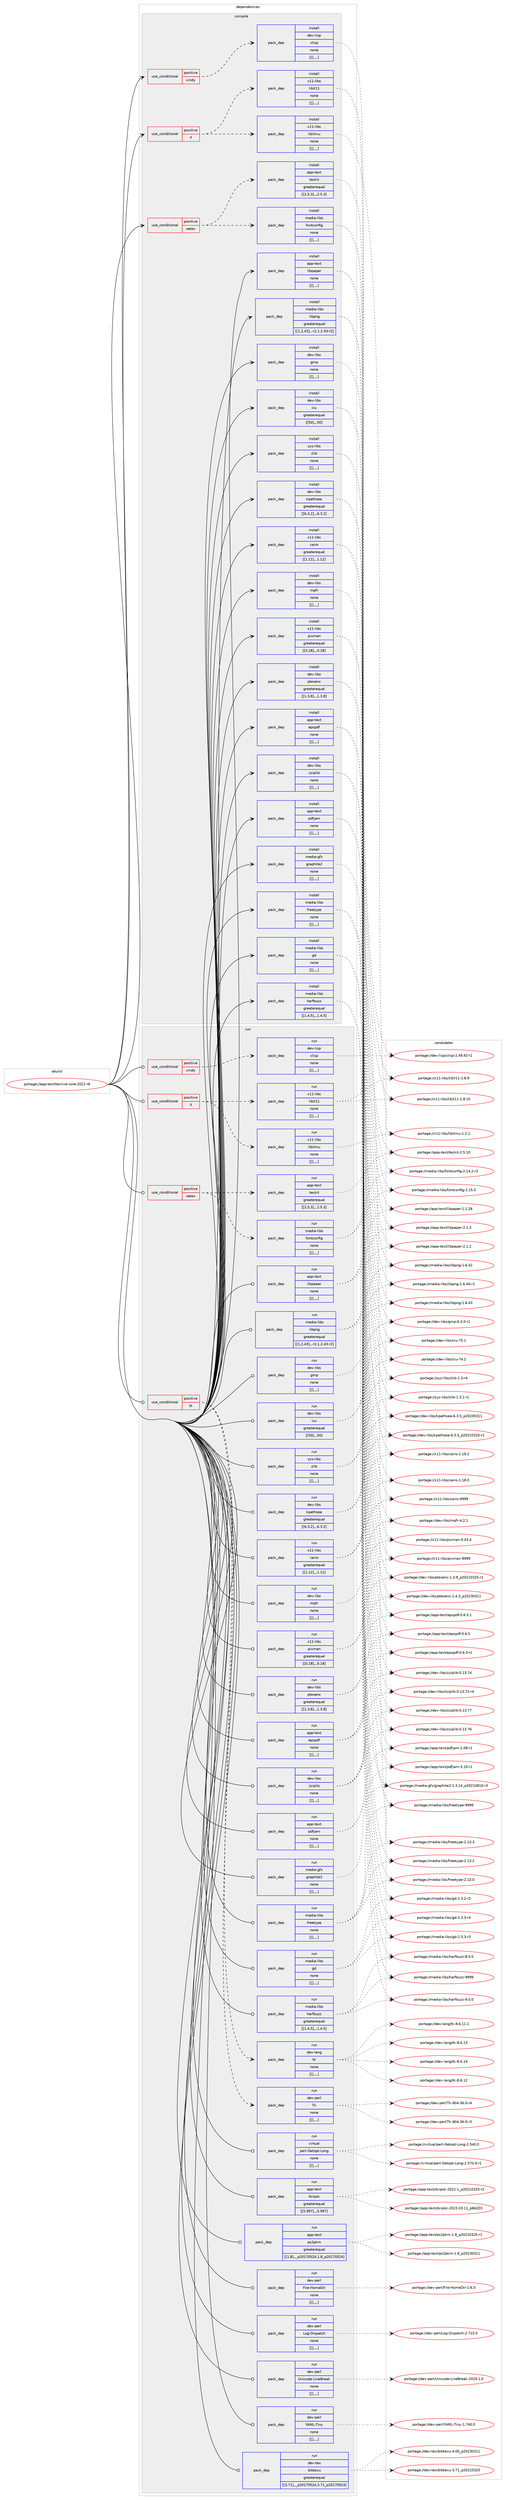 digraph prolog {

# *************
# Graph options
# *************

newrank=true;
concentrate=true;
compound=true;
graph [rankdir=LR,fontname=Helvetica,fontsize=10,ranksep=1.5];#, ranksep=2.5, nodesep=0.2];
edge  [arrowhead=vee];
node  [fontname=Helvetica,fontsize=10];

# **********
# The ebuild
# **********

subgraph cluster_leftcol {
color=gray;
label=<<i>ebuild</i>>;
id [label="portage://app-text/texlive-core-2021-r6", color=red, width=4, href="../app-text/texlive-core-2021-r6.svg"];
}

# ****************
# The dependencies
# ****************

subgraph cluster_midcol {
color=gray;
label=<<i>dependencies</i>>;
subgraph cluster_compile {
fillcolor="#eeeeee";
style=filled;
label=<<i>compile</i>>;
subgraph cond16239 {
dependency59852 [label=<<TABLE BORDER="0" CELLBORDER="1" CELLSPACING="0" CELLPADDING="4"><TR><TD ROWSPAN="3" CELLPADDING="10">use_conditional</TD></TR><TR><TD>positive</TD></TR><TR><TD>X</TD></TR></TABLE>>, shape=none, color=red];
subgraph pack43104 {
dependency59853 [label=<<TABLE BORDER="0" CELLBORDER="1" CELLSPACING="0" CELLPADDING="4" WIDTH="220"><TR><TD ROWSPAN="6" CELLPADDING="30">pack_dep</TD></TR><TR><TD WIDTH="110">install</TD></TR><TR><TD>x11-libs</TD></TR><TR><TD>libX11</TD></TR><TR><TD>none</TD></TR><TR><TD>[[],,,,]</TD></TR></TABLE>>, shape=none, color=blue];
}
dependency59852:e -> dependency59853:w [weight=20,style="dashed",arrowhead="vee"];
subgraph pack43105 {
dependency59854 [label=<<TABLE BORDER="0" CELLBORDER="1" CELLSPACING="0" CELLPADDING="4" WIDTH="220"><TR><TD ROWSPAN="6" CELLPADDING="30">pack_dep</TD></TR><TR><TD WIDTH="110">install</TD></TR><TR><TD>x11-libs</TD></TR><TR><TD>libXmu</TD></TR><TR><TD>none</TD></TR><TR><TD>[[],,,,]</TD></TR></TABLE>>, shape=none, color=blue];
}
dependency59852:e -> dependency59854:w [weight=20,style="dashed",arrowhead="vee"];
}
id:e -> dependency59852:w [weight=20,style="solid",arrowhead="vee"];
subgraph cond16240 {
dependency59855 [label=<<TABLE BORDER="0" CELLBORDER="1" CELLSPACING="0" CELLPADDING="4"><TR><TD ROWSPAN="3" CELLPADDING="10">use_conditional</TD></TR><TR><TD>positive</TD></TR><TR><TD>xetex</TD></TR></TABLE>>, shape=none, color=red];
subgraph pack43106 {
dependency59856 [label=<<TABLE BORDER="0" CELLBORDER="1" CELLSPACING="0" CELLPADDING="4" WIDTH="220"><TR><TD ROWSPAN="6" CELLPADDING="30">pack_dep</TD></TR><TR><TD WIDTH="110">install</TD></TR><TR><TD>app-text</TD></TR><TR><TD>teckit</TD></TR><TR><TD>greaterequal</TD></TR><TR><TD>[[2,5,3],,,2.5.3]</TD></TR></TABLE>>, shape=none, color=blue];
}
dependency59855:e -> dependency59856:w [weight=20,style="dashed",arrowhead="vee"];
subgraph pack43107 {
dependency59857 [label=<<TABLE BORDER="0" CELLBORDER="1" CELLSPACING="0" CELLPADDING="4" WIDTH="220"><TR><TD ROWSPAN="6" CELLPADDING="30">pack_dep</TD></TR><TR><TD WIDTH="110">install</TD></TR><TR><TD>media-libs</TD></TR><TR><TD>fontconfig</TD></TR><TR><TD>none</TD></TR><TR><TD>[[],,,,]</TD></TR></TABLE>>, shape=none, color=blue];
}
dependency59855:e -> dependency59857:w [weight=20,style="dashed",arrowhead="vee"];
}
id:e -> dependency59855:w [weight=20,style="solid",arrowhead="vee"];
subgraph cond16241 {
dependency59858 [label=<<TABLE BORDER="0" CELLBORDER="1" CELLSPACING="0" CELLPADDING="4"><TR><TD ROWSPAN="3" CELLPADDING="10">use_conditional</TD></TR><TR><TD>positive</TD></TR><TR><TD>xindy</TD></TR></TABLE>>, shape=none, color=red];
subgraph pack43108 {
dependency59859 [label=<<TABLE BORDER="0" CELLBORDER="1" CELLSPACING="0" CELLPADDING="4" WIDTH="220"><TR><TD ROWSPAN="6" CELLPADDING="30">pack_dep</TD></TR><TR><TD WIDTH="110">install</TD></TR><TR><TD>dev-lisp</TD></TR><TR><TD>clisp</TD></TR><TR><TD>none</TD></TR><TR><TD>[[],,,,]</TD></TR></TABLE>>, shape=none, color=blue];
}
dependency59858:e -> dependency59859:w [weight=20,style="dashed",arrowhead="vee"];
}
id:e -> dependency59858:w [weight=20,style="solid",arrowhead="vee"];
subgraph pack43109 {
dependency59860 [label=<<TABLE BORDER="0" CELLBORDER="1" CELLSPACING="0" CELLPADDING="4" WIDTH="220"><TR><TD ROWSPAN="6" CELLPADDING="30">pack_dep</TD></TR><TR><TD WIDTH="110">install</TD></TR><TR><TD>app-text</TD></TR><TR><TD>libpaper</TD></TR><TR><TD>none</TD></TR><TR><TD>[[],,,,]</TD></TR></TABLE>>, shape=none, color=blue];
}
id:e -> dependency59860:w [weight=20,style="solid",arrowhead="vee"];
subgraph pack43110 {
dependency59861 [label=<<TABLE BORDER="0" CELLBORDER="1" CELLSPACING="0" CELLPADDING="4" WIDTH="220"><TR><TD ROWSPAN="6" CELLPADDING="30">pack_dep</TD></TR><TR><TD WIDTH="110">install</TD></TR><TR><TD>dev-libs</TD></TR><TR><TD>gmp</TD></TR><TR><TD>none</TD></TR><TR><TD>[[],,,,]</TD></TR></TABLE>>, shape=none, color=blue];
}
id:e -> dependency59861:w [weight=20,style="solid",arrowhead="vee"];
subgraph pack43111 {
dependency59862 [label=<<TABLE BORDER="0" CELLBORDER="1" CELLSPACING="0" CELLPADDING="4" WIDTH="220"><TR><TD ROWSPAN="6" CELLPADDING="30">pack_dep</TD></TR><TR><TD WIDTH="110">install</TD></TR><TR><TD>dev-libs</TD></TR><TR><TD>icu</TD></TR><TR><TD>greaterequal</TD></TR><TR><TD>[[50],,,50]</TD></TR></TABLE>>, shape=none, color=blue];
}
id:e -> dependency59862:w [weight=20,style="solid",arrowhead="vee"];
subgraph pack43112 {
dependency59863 [label=<<TABLE BORDER="0" CELLBORDER="1" CELLSPACING="0" CELLPADDING="4" WIDTH="220"><TR><TD ROWSPAN="6" CELLPADDING="30">pack_dep</TD></TR><TR><TD WIDTH="110">install</TD></TR><TR><TD>dev-libs</TD></TR><TR><TD>kpathsea</TD></TR><TR><TD>greaterequal</TD></TR><TR><TD>[[6,3,2],,,6.3.2]</TD></TR></TABLE>>, shape=none, color=blue];
}
id:e -> dependency59863:w [weight=20,style="solid",arrowhead="vee"];
subgraph pack43113 {
dependency59864 [label=<<TABLE BORDER="0" CELLBORDER="1" CELLSPACING="0" CELLPADDING="4" WIDTH="220"><TR><TD ROWSPAN="6" CELLPADDING="30">pack_dep</TD></TR><TR><TD WIDTH="110">install</TD></TR><TR><TD>dev-libs</TD></TR><TR><TD>mpfr</TD></TR><TR><TD>none</TD></TR><TR><TD>[[],,,,]</TD></TR></TABLE>>, shape=none, color=blue];
}
id:e -> dependency59864:w [weight=20,style="solid",arrowhead="vee"];
subgraph pack43114 {
dependency59865 [label=<<TABLE BORDER="0" CELLBORDER="1" CELLSPACING="0" CELLPADDING="4" WIDTH="220"><TR><TD ROWSPAN="6" CELLPADDING="30">pack_dep</TD></TR><TR><TD WIDTH="110">install</TD></TR><TR><TD>dev-libs</TD></TR><TR><TD>ptexenc</TD></TR><TR><TD>greaterequal</TD></TR><TR><TD>[[1,3,8],,,1.3.8]</TD></TR></TABLE>>, shape=none, color=blue];
}
id:e -> dependency59865:w [weight=20,style="solid",arrowhead="vee"];
subgraph pack43115 {
dependency59866 [label=<<TABLE BORDER="0" CELLBORDER="1" CELLSPACING="0" CELLPADDING="4" WIDTH="220"><TR><TD ROWSPAN="6" CELLPADDING="30">pack_dep</TD></TR><TR><TD WIDTH="110">install</TD></TR><TR><TD>dev-libs</TD></TR><TR><TD>zziplib</TD></TR><TR><TD>none</TD></TR><TR><TD>[[],,,,]</TD></TR></TABLE>>, shape=none, color=blue];
}
id:e -> dependency59866:w [weight=20,style="solid",arrowhead="vee"];
subgraph pack43116 {
dependency59867 [label=<<TABLE BORDER="0" CELLBORDER="1" CELLSPACING="0" CELLPADDING="4" WIDTH="220"><TR><TD ROWSPAN="6" CELLPADDING="30">pack_dep</TD></TR><TR><TD WIDTH="110">install</TD></TR><TR><TD>media-gfx</TD></TR><TR><TD>graphite2</TD></TR><TR><TD>none</TD></TR><TR><TD>[[],,,,]</TD></TR></TABLE>>, shape=none, color=blue];
}
id:e -> dependency59867:w [weight=20,style="solid",arrowhead="vee"];
subgraph pack43117 {
dependency59868 [label=<<TABLE BORDER="0" CELLBORDER="1" CELLSPACING="0" CELLPADDING="4" WIDTH="220"><TR><TD ROWSPAN="6" CELLPADDING="30">pack_dep</TD></TR><TR><TD WIDTH="110">install</TD></TR><TR><TD>media-libs</TD></TR><TR><TD>freetype</TD></TR><TR><TD>none</TD></TR><TR><TD>[[],,,,]</TD></TR></TABLE>>, shape=none, color=blue];
}
id:e -> dependency59868:w [weight=20,style="solid",arrowhead="vee"];
subgraph pack43118 {
dependency59869 [label=<<TABLE BORDER="0" CELLBORDER="1" CELLSPACING="0" CELLPADDING="4" WIDTH="220"><TR><TD ROWSPAN="6" CELLPADDING="30">pack_dep</TD></TR><TR><TD WIDTH="110">install</TD></TR><TR><TD>media-libs</TD></TR><TR><TD>gd</TD></TR><TR><TD>none</TD></TR><TR><TD>[[],,,,]</TD></TR></TABLE>>, shape=none, color=blue];
}
id:e -> dependency59869:w [weight=20,style="solid",arrowhead="vee"];
subgraph pack43119 {
dependency59870 [label=<<TABLE BORDER="0" CELLBORDER="1" CELLSPACING="0" CELLPADDING="4" WIDTH="220"><TR><TD ROWSPAN="6" CELLPADDING="30">pack_dep</TD></TR><TR><TD WIDTH="110">install</TD></TR><TR><TD>media-libs</TD></TR><TR><TD>harfbuzz</TD></TR><TR><TD>greaterequal</TD></TR><TR><TD>[[1,4,5],,,1.4.5]</TD></TR></TABLE>>, shape=none, color=blue];
}
id:e -> dependency59870:w [weight=20,style="solid",arrowhead="vee"];
subgraph pack43120 {
dependency59871 [label=<<TABLE BORDER="0" CELLBORDER="1" CELLSPACING="0" CELLPADDING="4" WIDTH="220"><TR><TD ROWSPAN="6" CELLPADDING="30">pack_dep</TD></TR><TR><TD WIDTH="110">install</TD></TR><TR><TD>media-libs</TD></TR><TR><TD>libpng</TD></TR><TR><TD>greaterequal</TD></TR><TR><TD>[[1,2,43],,-r2,1.2.43-r2]</TD></TR></TABLE>>, shape=none, color=blue];
}
id:e -> dependency59871:w [weight=20,style="solid",arrowhead="vee"];
subgraph pack43121 {
dependency59872 [label=<<TABLE BORDER="0" CELLBORDER="1" CELLSPACING="0" CELLPADDING="4" WIDTH="220"><TR><TD ROWSPAN="6" CELLPADDING="30">pack_dep</TD></TR><TR><TD WIDTH="110">install</TD></TR><TR><TD>sys-libs</TD></TR><TR><TD>zlib</TD></TR><TR><TD>none</TD></TR><TR><TD>[[],,,,]</TD></TR></TABLE>>, shape=none, color=blue];
}
id:e -> dependency59872:w [weight=20,style="solid",arrowhead="vee"];
subgraph pack43122 {
dependency59873 [label=<<TABLE BORDER="0" CELLBORDER="1" CELLSPACING="0" CELLPADDING="4" WIDTH="220"><TR><TD ROWSPAN="6" CELLPADDING="30">pack_dep</TD></TR><TR><TD WIDTH="110">install</TD></TR><TR><TD>x11-libs</TD></TR><TR><TD>cairo</TD></TR><TR><TD>greaterequal</TD></TR><TR><TD>[[1,12],,,1.12]</TD></TR></TABLE>>, shape=none, color=blue];
}
id:e -> dependency59873:w [weight=20,style="solid",arrowhead="vee"];
subgraph pack43123 {
dependency59874 [label=<<TABLE BORDER="0" CELLBORDER="1" CELLSPACING="0" CELLPADDING="4" WIDTH="220"><TR><TD ROWSPAN="6" CELLPADDING="30">pack_dep</TD></TR><TR><TD WIDTH="110">install</TD></TR><TR><TD>x11-libs</TD></TR><TR><TD>pixman</TD></TR><TR><TD>greaterequal</TD></TR><TR><TD>[[0,18],,,0.18]</TD></TR></TABLE>>, shape=none, color=blue];
}
id:e -> dependency59874:w [weight=20,style="solid",arrowhead="vee"];
subgraph pack43124 {
dependency59875 [label=<<TABLE BORDER="0" CELLBORDER="1" CELLSPACING="0" CELLPADDING="4" WIDTH="220"><TR><TD ROWSPAN="6" CELLPADDING="30">pack_dep</TD></TR><TR><TD WIDTH="110">install</TD></TR><TR><TD>app-text</TD></TR><TR><TD>epspdf</TD></TR><TR><TD>none</TD></TR><TR><TD>[[],,,,]</TD></TR></TABLE>>, shape=none, color=blue];
}
id:e -> dependency59875:w [weight=20,style="solid",arrowhead="vee"];
subgraph pack43125 {
dependency59876 [label=<<TABLE BORDER="0" CELLBORDER="1" CELLSPACING="0" CELLPADDING="4" WIDTH="220"><TR><TD ROWSPAN="6" CELLPADDING="30">pack_dep</TD></TR><TR><TD WIDTH="110">install</TD></TR><TR><TD>app-text</TD></TR><TR><TD>pdfjam</TD></TR><TR><TD>none</TD></TR><TR><TD>[[],,,,]</TD></TR></TABLE>>, shape=none, color=blue];
}
id:e -> dependency59876:w [weight=20,style="solid",arrowhead="vee"];
}
subgraph cluster_compileandrun {
fillcolor="#eeeeee";
style=filled;
label=<<i>compile and run</i>>;
}
subgraph cluster_run {
fillcolor="#eeeeee";
style=filled;
label=<<i>run</i>>;
subgraph cond16242 {
dependency59877 [label=<<TABLE BORDER="0" CELLBORDER="1" CELLSPACING="0" CELLPADDING="4"><TR><TD ROWSPAN="3" CELLPADDING="10">use_conditional</TD></TR><TR><TD>positive</TD></TR><TR><TD>X</TD></TR></TABLE>>, shape=none, color=red];
subgraph pack43126 {
dependency59878 [label=<<TABLE BORDER="0" CELLBORDER="1" CELLSPACING="0" CELLPADDING="4" WIDTH="220"><TR><TD ROWSPAN="6" CELLPADDING="30">pack_dep</TD></TR><TR><TD WIDTH="110">run</TD></TR><TR><TD>x11-libs</TD></TR><TR><TD>libX11</TD></TR><TR><TD>none</TD></TR><TR><TD>[[],,,,]</TD></TR></TABLE>>, shape=none, color=blue];
}
dependency59877:e -> dependency59878:w [weight=20,style="dashed",arrowhead="vee"];
subgraph pack43127 {
dependency59879 [label=<<TABLE BORDER="0" CELLBORDER="1" CELLSPACING="0" CELLPADDING="4" WIDTH="220"><TR><TD ROWSPAN="6" CELLPADDING="30">pack_dep</TD></TR><TR><TD WIDTH="110">run</TD></TR><TR><TD>x11-libs</TD></TR><TR><TD>libXmu</TD></TR><TR><TD>none</TD></TR><TR><TD>[[],,,,]</TD></TR></TABLE>>, shape=none, color=blue];
}
dependency59877:e -> dependency59879:w [weight=20,style="dashed",arrowhead="vee"];
}
id:e -> dependency59877:w [weight=20,style="solid",arrowhead="odot"];
subgraph cond16243 {
dependency59880 [label=<<TABLE BORDER="0" CELLBORDER="1" CELLSPACING="0" CELLPADDING="4"><TR><TD ROWSPAN="3" CELLPADDING="10">use_conditional</TD></TR><TR><TD>positive</TD></TR><TR><TD>tk</TD></TR></TABLE>>, shape=none, color=red];
subgraph pack43128 {
dependency59881 [label=<<TABLE BORDER="0" CELLBORDER="1" CELLSPACING="0" CELLPADDING="4" WIDTH="220"><TR><TD ROWSPAN="6" CELLPADDING="30">pack_dep</TD></TR><TR><TD WIDTH="110">run</TD></TR><TR><TD>dev-lang</TD></TR><TR><TD>tk</TD></TR><TR><TD>none</TD></TR><TR><TD>[[],,,,]</TD></TR></TABLE>>, shape=none, color=blue];
}
dependency59880:e -> dependency59881:w [weight=20,style="dashed",arrowhead="vee"];
subgraph pack43129 {
dependency59882 [label=<<TABLE BORDER="0" CELLBORDER="1" CELLSPACING="0" CELLPADDING="4" WIDTH="220"><TR><TD ROWSPAN="6" CELLPADDING="30">pack_dep</TD></TR><TR><TD WIDTH="110">run</TD></TR><TR><TD>dev-perl</TD></TR><TR><TD>Tk</TD></TR><TR><TD>none</TD></TR><TR><TD>[[],,,,]</TD></TR></TABLE>>, shape=none, color=blue];
}
dependency59880:e -> dependency59882:w [weight=20,style="dashed",arrowhead="vee"];
}
id:e -> dependency59880:w [weight=20,style="solid",arrowhead="odot"];
subgraph cond16244 {
dependency59883 [label=<<TABLE BORDER="0" CELLBORDER="1" CELLSPACING="0" CELLPADDING="4"><TR><TD ROWSPAN="3" CELLPADDING="10">use_conditional</TD></TR><TR><TD>positive</TD></TR><TR><TD>xetex</TD></TR></TABLE>>, shape=none, color=red];
subgraph pack43130 {
dependency59884 [label=<<TABLE BORDER="0" CELLBORDER="1" CELLSPACING="0" CELLPADDING="4" WIDTH="220"><TR><TD ROWSPAN="6" CELLPADDING="30">pack_dep</TD></TR><TR><TD WIDTH="110">run</TD></TR><TR><TD>app-text</TD></TR><TR><TD>teckit</TD></TR><TR><TD>greaterequal</TD></TR><TR><TD>[[2,5,3],,,2.5.3]</TD></TR></TABLE>>, shape=none, color=blue];
}
dependency59883:e -> dependency59884:w [weight=20,style="dashed",arrowhead="vee"];
subgraph pack43131 {
dependency59885 [label=<<TABLE BORDER="0" CELLBORDER="1" CELLSPACING="0" CELLPADDING="4" WIDTH="220"><TR><TD ROWSPAN="6" CELLPADDING="30">pack_dep</TD></TR><TR><TD WIDTH="110">run</TD></TR><TR><TD>media-libs</TD></TR><TR><TD>fontconfig</TD></TR><TR><TD>none</TD></TR><TR><TD>[[],,,,]</TD></TR></TABLE>>, shape=none, color=blue];
}
dependency59883:e -> dependency59885:w [weight=20,style="dashed",arrowhead="vee"];
}
id:e -> dependency59883:w [weight=20,style="solid",arrowhead="odot"];
subgraph cond16245 {
dependency59886 [label=<<TABLE BORDER="0" CELLBORDER="1" CELLSPACING="0" CELLPADDING="4"><TR><TD ROWSPAN="3" CELLPADDING="10">use_conditional</TD></TR><TR><TD>positive</TD></TR><TR><TD>xindy</TD></TR></TABLE>>, shape=none, color=red];
subgraph pack43132 {
dependency59887 [label=<<TABLE BORDER="0" CELLBORDER="1" CELLSPACING="0" CELLPADDING="4" WIDTH="220"><TR><TD ROWSPAN="6" CELLPADDING="30">pack_dep</TD></TR><TR><TD WIDTH="110">run</TD></TR><TR><TD>dev-lisp</TD></TR><TR><TD>clisp</TD></TR><TR><TD>none</TD></TR><TR><TD>[[],,,,]</TD></TR></TABLE>>, shape=none, color=blue];
}
dependency59886:e -> dependency59887:w [weight=20,style="dashed",arrowhead="vee"];
}
id:e -> dependency59886:w [weight=20,style="solid",arrowhead="odot"];
subgraph pack43133 {
dependency59888 [label=<<TABLE BORDER="0" CELLBORDER="1" CELLSPACING="0" CELLPADDING="4" WIDTH="220"><TR><TD ROWSPAN="6" CELLPADDING="30">pack_dep</TD></TR><TR><TD WIDTH="110">run</TD></TR><TR><TD>app-text</TD></TR><TR><TD>dvipsk</TD></TR><TR><TD>greaterequal</TD></TR><TR><TD>[[5,997],,,5.997]</TD></TR></TABLE>>, shape=none, color=blue];
}
id:e -> dependency59888:w [weight=20,style="solid",arrowhead="odot"];
subgraph pack43134 {
dependency59889 [label=<<TABLE BORDER="0" CELLBORDER="1" CELLSPACING="0" CELLPADDING="4" WIDTH="220"><TR><TD ROWSPAN="6" CELLPADDING="30">pack_dep</TD></TR><TR><TD WIDTH="110">run</TD></TR><TR><TD>app-text</TD></TR><TR><TD>libpaper</TD></TR><TR><TD>none</TD></TR><TR><TD>[[],,,,]</TD></TR></TABLE>>, shape=none, color=blue];
}
id:e -> dependency59889:w [weight=20,style="solid",arrowhead="odot"];
subgraph pack43135 {
dependency59890 [label=<<TABLE BORDER="0" CELLBORDER="1" CELLSPACING="0" CELLPADDING="4" WIDTH="220"><TR><TD ROWSPAN="6" CELLPADDING="30">pack_dep</TD></TR><TR><TD WIDTH="110">run</TD></TR><TR><TD>app-text</TD></TR><TR><TD>ps2pkm</TD></TR><TR><TD>greaterequal</TD></TR><TR><TD>[[1,8],,_p20170524,1.8_p20170524]</TD></TR></TABLE>>, shape=none, color=blue];
}
id:e -> dependency59890:w [weight=20,style="solid",arrowhead="odot"];
subgraph pack43136 {
dependency59891 [label=<<TABLE BORDER="0" CELLBORDER="1" CELLSPACING="0" CELLPADDING="4" WIDTH="220"><TR><TD ROWSPAN="6" CELLPADDING="30">pack_dep</TD></TR><TR><TD WIDTH="110">run</TD></TR><TR><TD>dev-libs</TD></TR><TR><TD>gmp</TD></TR><TR><TD>none</TD></TR><TR><TD>[[],,,,]</TD></TR></TABLE>>, shape=none, color=blue];
}
id:e -> dependency59891:w [weight=20,style="solid",arrowhead="odot"];
subgraph pack43137 {
dependency59892 [label=<<TABLE BORDER="0" CELLBORDER="1" CELLSPACING="0" CELLPADDING="4" WIDTH="220"><TR><TD ROWSPAN="6" CELLPADDING="30">pack_dep</TD></TR><TR><TD WIDTH="110">run</TD></TR><TR><TD>dev-libs</TD></TR><TR><TD>icu</TD></TR><TR><TD>greaterequal</TD></TR><TR><TD>[[50],,,50]</TD></TR></TABLE>>, shape=none, color=blue];
}
id:e -> dependency59892:w [weight=20,style="solid",arrowhead="odot"];
subgraph pack43138 {
dependency59893 [label=<<TABLE BORDER="0" CELLBORDER="1" CELLSPACING="0" CELLPADDING="4" WIDTH="220"><TR><TD ROWSPAN="6" CELLPADDING="30">pack_dep</TD></TR><TR><TD WIDTH="110">run</TD></TR><TR><TD>dev-libs</TD></TR><TR><TD>kpathsea</TD></TR><TR><TD>greaterequal</TD></TR><TR><TD>[[6,3,2],,,6.3.2]</TD></TR></TABLE>>, shape=none, color=blue];
}
id:e -> dependency59893:w [weight=20,style="solid",arrowhead="odot"];
subgraph pack43139 {
dependency59894 [label=<<TABLE BORDER="0" CELLBORDER="1" CELLSPACING="0" CELLPADDING="4" WIDTH="220"><TR><TD ROWSPAN="6" CELLPADDING="30">pack_dep</TD></TR><TR><TD WIDTH="110">run</TD></TR><TR><TD>dev-libs</TD></TR><TR><TD>mpfr</TD></TR><TR><TD>none</TD></TR><TR><TD>[[],,,,]</TD></TR></TABLE>>, shape=none, color=blue];
}
id:e -> dependency59894:w [weight=20,style="solid",arrowhead="odot"];
subgraph pack43140 {
dependency59895 [label=<<TABLE BORDER="0" CELLBORDER="1" CELLSPACING="0" CELLPADDING="4" WIDTH="220"><TR><TD ROWSPAN="6" CELLPADDING="30">pack_dep</TD></TR><TR><TD WIDTH="110">run</TD></TR><TR><TD>dev-libs</TD></TR><TR><TD>ptexenc</TD></TR><TR><TD>greaterequal</TD></TR><TR><TD>[[1,3,8],,,1.3.8]</TD></TR></TABLE>>, shape=none, color=blue];
}
id:e -> dependency59895:w [weight=20,style="solid",arrowhead="odot"];
subgraph pack43141 {
dependency59896 [label=<<TABLE BORDER="0" CELLBORDER="1" CELLSPACING="0" CELLPADDING="4" WIDTH="220"><TR><TD ROWSPAN="6" CELLPADDING="30">pack_dep</TD></TR><TR><TD WIDTH="110">run</TD></TR><TR><TD>dev-libs</TD></TR><TR><TD>zziplib</TD></TR><TR><TD>none</TD></TR><TR><TD>[[],,,,]</TD></TR></TABLE>>, shape=none, color=blue];
}
id:e -> dependency59896:w [weight=20,style="solid",arrowhead="odot"];
subgraph pack43142 {
dependency59897 [label=<<TABLE BORDER="0" CELLBORDER="1" CELLSPACING="0" CELLPADDING="4" WIDTH="220"><TR><TD ROWSPAN="6" CELLPADDING="30">pack_dep</TD></TR><TR><TD WIDTH="110">run</TD></TR><TR><TD>dev-perl</TD></TR><TR><TD>File-HomeDir</TD></TR><TR><TD>none</TD></TR><TR><TD>[[],,,,]</TD></TR></TABLE>>, shape=none, color=blue];
}
id:e -> dependency59897:w [weight=20,style="solid",arrowhead="odot"];
subgraph pack43143 {
dependency59898 [label=<<TABLE BORDER="0" CELLBORDER="1" CELLSPACING="0" CELLPADDING="4" WIDTH="220"><TR><TD ROWSPAN="6" CELLPADDING="30">pack_dep</TD></TR><TR><TD WIDTH="110">run</TD></TR><TR><TD>dev-perl</TD></TR><TR><TD>Log-Dispatch</TD></TR><TR><TD>none</TD></TR><TR><TD>[[],,,,]</TD></TR></TABLE>>, shape=none, color=blue];
}
id:e -> dependency59898:w [weight=20,style="solid",arrowhead="odot"];
subgraph pack43144 {
dependency59899 [label=<<TABLE BORDER="0" CELLBORDER="1" CELLSPACING="0" CELLPADDING="4" WIDTH="220"><TR><TD ROWSPAN="6" CELLPADDING="30">pack_dep</TD></TR><TR><TD WIDTH="110">run</TD></TR><TR><TD>dev-perl</TD></TR><TR><TD>Unicode-LineBreak</TD></TR><TR><TD>none</TD></TR><TR><TD>[[],,,,]</TD></TR></TABLE>>, shape=none, color=blue];
}
id:e -> dependency59899:w [weight=20,style="solid",arrowhead="odot"];
subgraph pack43145 {
dependency59900 [label=<<TABLE BORDER="0" CELLBORDER="1" CELLSPACING="0" CELLPADDING="4" WIDTH="220"><TR><TD ROWSPAN="6" CELLPADDING="30">pack_dep</TD></TR><TR><TD WIDTH="110">run</TD></TR><TR><TD>dev-perl</TD></TR><TR><TD>YAML-Tiny</TD></TR><TR><TD>none</TD></TR><TR><TD>[[],,,,]</TD></TR></TABLE>>, shape=none, color=blue];
}
id:e -> dependency59900:w [weight=20,style="solid",arrowhead="odot"];
subgraph pack43146 {
dependency59901 [label=<<TABLE BORDER="0" CELLBORDER="1" CELLSPACING="0" CELLPADDING="4" WIDTH="220"><TR><TD ROWSPAN="6" CELLPADDING="30">pack_dep</TD></TR><TR><TD WIDTH="110">run</TD></TR><TR><TD>dev-tex</TD></TR><TR><TD>bibtexu</TD></TR><TR><TD>greaterequal</TD></TR><TR><TD>[[3,71],,_p20170524,3.71_p20170524]</TD></TR></TABLE>>, shape=none, color=blue];
}
id:e -> dependency59901:w [weight=20,style="solid",arrowhead="odot"];
subgraph pack43147 {
dependency59902 [label=<<TABLE BORDER="0" CELLBORDER="1" CELLSPACING="0" CELLPADDING="4" WIDTH="220"><TR><TD ROWSPAN="6" CELLPADDING="30">pack_dep</TD></TR><TR><TD WIDTH="110">run</TD></TR><TR><TD>media-gfx</TD></TR><TR><TD>graphite2</TD></TR><TR><TD>none</TD></TR><TR><TD>[[],,,,]</TD></TR></TABLE>>, shape=none, color=blue];
}
id:e -> dependency59902:w [weight=20,style="solid",arrowhead="odot"];
subgraph pack43148 {
dependency59903 [label=<<TABLE BORDER="0" CELLBORDER="1" CELLSPACING="0" CELLPADDING="4" WIDTH="220"><TR><TD ROWSPAN="6" CELLPADDING="30">pack_dep</TD></TR><TR><TD WIDTH="110">run</TD></TR><TR><TD>media-libs</TD></TR><TR><TD>freetype</TD></TR><TR><TD>none</TD></TR><TR><TD>[[],,,,]</TD></TR></TABLE>>, shape=none, color=blue];
}
id:e -> dependency59903:w [weight=20,style="solid",arrowhead="odot"];
subgraph pack43149 {
dependency59904 [label=<<TABLE BORDER="0" CELLBORDER="1" CELLSPACING="0" CELLPADDING="4" WIDTH="220"><TR><TD ROWSPAN="6" CELLPADDING="30">pack_dep</TD></TR><TR><TD WIDTH="110">run</TD></TR><TR><TD>media-libs</TD></TR><TR><TD>gd</TD></TR><TR><TD>none</TD></TR><TR><TD>[[],,,,]</TD></TR></TABLE>>, shape=none, color=blue];
}
id:e -> dependency59904:w [weight=20,style="solid",arrowhead="odot"];
subgraph pack43150 {
dependency59905 [label=<<TABLE BORDER="0" CELLBORDER="1" CELLSPACING="0" CELLPADDING="4" WIDTH="220"><TR><TD ROWSPAN="6" CELLPADDING="30">pack_dep</TD></TR><TR><TD WIDTH="110">run</TD></TR><TR><TD>media-libs</TD></TR><TR><TD>harfbuzz</TD></TR><TR><TD>greaterequal</TD></TR><TR><TD>[[1,4,5],,,1.4.5]</TD></TR></TABLE>>, shape=none, color=blue];
}
id:e -> dependency59905:w [weight=20,style="solid",arrowhead="odot"];
subgraph pack43151 {
dependency59906 [label=<<TABLE BORDER="0" CELLBORDER="1" CELLSPACING="0" CELLPADDING="4" WIDTH="220"><TR><TD ROWSPAN="6" CELLPADDING="30">pack_dep</TD></TR><TR><TD WIDTH="110">run</TD></TR><TR><TD>media-libs</TD></TR><TR><TD>libpng</TD></TR><TR><TD>greaterequal</TD></TR><TR><TD>[[1,2,43],,-r2,1.2.43-r2]</TD></TR></TABLE>>, shape=none, color=blue];
}
id:e -> dependency59906:w [weight=20,style="solid",arrowhead="odot"];
subgraph pack43152 {
dependency59907 [label=<<TABLE BORDER="0" CELLBORDER="1" CELLSPACING="0" CELLPADDING="4" WIDTH="220"><TR><TD ROWSPAN="6" CELLPADDING="30">pack_dep</TD></TR><TR><TD WIDTH="110">run</TD></TR><TR><TD>sys-libs</TD></TR><TR><TD>zlib</TD></TR><TR><TD>none</TD></TR><TR><TD>[[],,,,]</TD></TR></TABLE>>, shape=none, color=blue];
}
id:e -> dependency59907:w [weight=20,style="solid",arrowhead="odot"];
subgraph pack43153 {
dependency59908 [label=<<TABLE BORDER="0" CELLBORDER="1" CELLSPACING="0" CELLPADDING="4" WIDTH="220"><TR><TD ROWSPAN="6" CELLPADDING="30">pack_dep</TD></TR><TR><TD WIDTH="110">run</TD></TR><TR><TD>virtual</TD></TR><TR><TD>perl-Getopt-Long</TD></TR><TR><TD>none</TD></TR><TR><TD>[[],,,,]</TD></TR></TABLE>>, shape=none, color=blue];
}
id:e -> dependency59908:w [weight=20,style="solid",arrowhead="odot"];
subgraph pack43154 {
dependency59909 [label=<<TABLE BORDER="0" CELLBORDER="1" CELLSPACING="0" CELLPADDING="4" WIDTH="220"><TR><TD ROWSPAN="6" CELLPADDING="30">pack_dep</TD></TR><TR><TD WIDTH="110">run</TD></TR><TR><TD>x11-libs</TD></TR><TR><TD>cairo</TD></TR><TR><TD>greaterequal</TD></TR><TR><TD>[[1,12],,,1.12]</TD></TR></TABLE>>, shape=none, color=blue];
}
id:e -> dependency59909:w [weight=20,style="solid",arrowhead="odot"];
subgraph pack43155 {
dependency59910 [label=<<TABLE BORDER="0" CELLBORDER="1" CELLSPACING="0" CELLPADDING="4" WIDTH="220"><TR><TD ROWSPAN="6" CELLPADDING="30">pack_dep</TD></TR><TR><TD WIDTH="110">run</TD></TR><TR><TD>x11-libs</TD></TR><TR><TD>pixman</TD></TR><TR><TD>greaterequal</TD></TR><TR><TD>[[0,18],,,0.18]</TD></TR></TABLE>>, shape=none, color=blue];
}
id:e -> dependency59910:w [weight=20,style="solid",arrowhead="odot"];
subgraph pack43156 {
dependency59911 [label=<<TABLE BORDER="0" CELLBORDER="1" CELLSPACING="0" CELLPADDING="4" WIDTH="220"><TR><TD ROWSPAN="6" CELLPADDING="30">pack_dep</TD></TR><TR><TD WIDTH="110">run</TD></TR><TR><TD>app-text</TD></TR><TR><TD>epspdf</TD></TR><TR><TD>none</TD></TR><TR><TD>[[],,,,]</TD></TR></TABLE>>, shape=none, color=blue];
}
id:e -> dependency59911:w [weight=20,style="solid",arrowhead="odot"];
subgraph pack43157 {
dependency59912 [label=<<TABLE BORDER="0" CELLBORDER="1" CELLSPACING="0" CELLPADDING="4" WIDTH="220"><TR><TD ROWSPAN="6" CELLPADDING="30">pack_dep</TD></TR><TR><TD WIDTH="110">run</TD></TR><TR><TD>app-text</TD></TR><TR><TD>pdfjam</TD></TR><TR><TD>none</TD></TR><TR><TD>[[],,,,]</TD></TR></TABLE>>, shape=none, color=blue];
}
id:e -> dependency59912:w [weight=20,style="solid",arrowhead="odot"];
}
}

# **************
# The candidates
# **************

subgraph cluster_choices {
rank=same;
color=gray;
label=<<i>candidates</i>>;

subgraph choice43104 {
color=black;
nodesep=1;
choice12049494510810598115471081059888494945494656464948 [label="portage://x11-libs/libX11-1.8.10", color=red, width=4,href="../x11-libs/libX11-1.8.10.svg"];
choice120494945108105981154710810598884949454946564657 [label="portage://x11-libs/libX11-1.8.9", color=red, width=4,href="../x11-libs/libX11-1.8.9.svg"];
dependency59853:e -> choice12049494510810598115471081059888494945494656464948:w [style=dotted,weight="100"];
dependency59853:e -> choice120494945108105981154710810598884949454946564657:w [style=dotted,weight="100"];
}
subgraph choice43105 {
color=black;
nodesep=1;
choice12049494510810598115471081059888109117454946504649 [label="portage://x11-libs/libXmu-1.2.1", color=red, width=4,href="../x11-libs/libXmu-1.2.1.svg"];
dependency59854:e -> choice12049494510810598115471081059888109117454946504649:w [style=dotted,weight="100"];
}
subgraph choice43106 {
color=black;
nodesep=1;
choice9711211245116101120116471161019910710511645504653464948 [label="portage://app-text/teckit-2.5.10", color=red, width=4,href="../app-text/teckit-2.5.10.svg"];
dependency59856:e -> choice9711211245116101120116471161019910710511645504653464948:w [style=dotted,weight="100"];
}
subgraph choice43107 {
color=black;
nodesep=1;
choice109101100105974510810598115471021111101169911111010210510345504649534648 [label="portage://media-libs/fontconfig-2.15.0", color=red, width=4,href="../media-libs/fontconfig-2.15.0.svg"];
choice1091011001059745108105981154710211111011699111110102105103455046495246504511451 [label="portage://media-libs/fontconfig-2.14.2-r3", color=red, width=4,href="../media-libs/fontconfig-2.14.2-r3.svg"];
dependency59857:e -> choice109101100105974510810598115471021111101169911111010210510345504649534648:w [style=dotted,weight="100"];
dependency59857:e -> choice1091011001059745108105981154710211111011699111110102105103455046495246504511451:w [style=dotted,weight="100"];
}
subgraph choice43108 {
color=black;
nodesep=1;
choice10010111845108105115112479910810511511245504652574657504511449 [label="portage://dev-lisp/clisp-2.49.92-r1", color=red, width=4,href="../dev-lisp/clisp-2.49.92-r1.svg"];
dependency59859:e -> choice10010111845108105115112479910810511511245504652574657504511449:w [style=dotted,weight="100"];
}
subgraph choice43109 {
color=black;
nodesep=1;
choice9711211245116101120116471081059811297112101114455046494651 [label="portage://app-text/libpaper-2.1.3", color=red, width=4,href="../app-text/libpaper-2.1.3.svg"];
choice9711211245116101120116471081059811297112101114455046494650 [label="portage://app-text/libpaper-2.1.2", color=red, width=4,href="../app-text/libpaper-2.1.2.svg"];
choice971121124511610112011647108105981129711210111445494649465056 [label="portage://app-text/libpaper-1.1.28", color=red, width=4,href="../app-text/libpaper-1.1.28.svg"];
dependency59860:e -> choice9711211245116101120116471081059811297112101114455046494651:w [style=dotted,weight="100"];
dependency59860:e -> choice9711211245116101120116471081059811297112101114455046494650:w [style=dotted,weight="100"];
dependency59860:e -> choice971121124511610112011647108105981129711210111445494649465056:w [style=dotted,weight="100"];
}
subgraph choice43110 {
color=black;
nodesep=1;
choice1001011184510810598115471031091124554465146484511449 [label="portage://dev-libs/gmp-6.3.0-r1", color=red, width=4,href="../dev-libs/gmp-6.3.0-r1.svg"];
dependency59861:e -> choice1001011184510810598115471031091124554465146484511449:w [style=dotted,weight="100"];
}
subgraph choice43111 {
color=black;
nodesep=1;
choice100101118451081059811547105991174555534649 [label="portage://dev-libs/icu-75.1", color=red, width=4,href="../dev-libs/icu-75.1.svg"];
choice100101118451081059811547105991174555524650 [label="portage://dev-libs/icu-74.2", color=red, width=4,href="../dev-libs/icu-74.2.svg"];
dependency59862:e -> choice100101118451081059811547105991174555534649:w [style=dotted,weight="100"];
dependency59862:e -> choice100101118451081059811547105991174555524650:w [style=dotted,weight="100"];
}
subgraph choice43112 {
color=black;
nodesep=1;
choice1001011184510810598115471071129711610411510197455446514653951125048505148514949 [label="portage://dev-libs/kpathsea-6.3.5_p20230311", color=red, width=4,href="../dev-libs/kpathsea-6.3.5_p20230311.svg"];
choice10010111845108105981154710711297116104115101974554465146519511250485049485150534511449 [label="portage://dev-libs/kpathsea-6.3.3_p20210325-r1", color=red, width=4,href="../dev-libs/kpathsea-6.3.3_p20210325-r1.svg"];
dependency59863:e -> choice1001011184510810598115471071129711610411510197455446514653951125048505148514949:w [style=dotted,weight="100"];
dependency59863:e -> choice10010111845108105981154710711297116104115101974554465146519511250485049485150534511449:w [style=dotted,weight="100"];
}
subgraph choice43113 {
color=black;
nodesep=1;
choice100101118451081059811547109112102114455246504649 [label="portage://dev-libs/mpfr-4.2.1", color=red, width=4,href="../dev-libs/mpfr-4.2.1.svg"];
dependency59864:e -> choice100101118451081059811547109112102114455246504649:w [style=dotted,weight="100"];
}
subgraph choice43114 {
color=black;
nodesep=1;
choice10010111845108105981154711211610112010111099454946524651951125048505148514949 [label="portage://dev-libs/ptexenc-1.4.3_p20230311", color=red, width=4,href="../dev-libs/ptexenc-1.4.3_p20230311.svg"];
choice100101118451081059811547112116101120101110994549465146579511250485049485150534511449 [label="portage://dev-libs/ptexenc-1.3.9_p20210325-r1", color=red, width=4,href="../dev-libs/ptexenc-1.3.9_p20210325-r1.svg"];
dependency59865:e -> choice10010111845108105981154711211610112010111099454946524651951125048505148514949:w [style=dotted,weight="100"];
dependency59865:e -> choice100101118451081059811547112116101120101110994549465146579511250485049485150534511449:w [style=dotted,weight="100"];
}
subgraph choice43115 {
color=black;
nodesep=1;
choice100101118451081059811547122122105112108105984548464951465555 [label="portage://dev-libs/zziplib-0.13.77", color=red, width=4,href="../dev-libs/zziplib-0.13.77.svg"];
choice100101118451081059811547122122105112108105984548464951465554 [label="portage://dev-libs/zziplib-0.13.76", color=red, width=4,href="../dev-libs/zziplib-0.13.76.svg"];
choice100101118451081059811547122122105112108105984548464951465552 [label="portage://dev-libs/zziplib-0.13.74", color=red, width=4,href="../dev-libs/zziplib-0.13.74.svg"];
choice1001011184510810598115471221221051121081059845484649514655504511452 [label="portage://dev-libs/zziplib-0.13.72-r4", color=red, width=4,href="../dev-libs/zziplib-0.13.72-r4.svg"];
dependency59866:e -> choice100101118451081059811547122122105112108105984548464951465555:w [style=dotted,weight="100"];
dependency59866:e -> choice100101118451081059811547122122105112108105984548464951465554:w [style=dotted,weight="100"];
dependency59866:e -> choice100101118451081059811547122122105112108105984548464951465552:w [style=dotted,weight="100"];
dependency59866:e -> choice1001011184510810598115471221221051121081059845484649514655504511452:w [style=dotted,weight="100"];
}
subgraph choice43116 {
color=black;
nodesep=1;
choice1091011001059745103102120471031149711210410511610150454946514649529511250485049485649484511451 [label="portage://media-gfx/graphite2-1.3.14_p20210810-r3", color=red, width=4,href="../media-gfx/graphite2-1.3.14_p20210810-r3.svg"];
dependency59867:e -> choice1091011001059745103102120471031149711210410511610150454946514649529511250485049485649484511451:w [style=dotted,weight="100"];
}
subgraph choice43117 {
color=black;
nodesep=1;
choice109101100105974510810598115471021141011011161211121014557575757 [label="portage://media-libs/freetype-9999", color=red, width=4,href="../media-libs/freetype-9999.svg"];
choice1091011001059745108105981154710211410110111612111210145504649514651 [label="portage://media-libs/freetype-2.13.3", color=red, width=4,href="../media-libs/freetype-2.13.3.svg"];
choice1091011001059745108105981154710211410110111612111210145504649514650 [label="portage://media-libs/freetype-2.13.2", color=red, width=4,href="../media-libs/freetype-2.13.2.svg"];
choice1091011001059745108105981154710211410110111612111210145504649514648 [label="portage://media-libs/freetype-2.13.0", color=red, width=4,href="../media-libs/freetype-2.13.0.svg"];
dependency59868:e -> choice109101100105974510810598115471021141011011161211121014557575757:w [style=dotted,weight="100"];
dependency59868:e -> choice1091011001059745108105981154710211410110111612111210145504649514651:w [style=dotted,weight="100"];
dependency59868:e -> choice1091011001059745108105981154710211410110111612111210145504649514650:w [style=dotted,weight="100"];
dependency59868:e -> choice1091011001059745108105981154710211410110111612111210145504649514648:w [style=dotted,weight="100"];
}
subgraph choice43118 {
color=black;
nodesep=1;
choice109101100105974510810598115471031004550465146514511452 [label="portage://media-libs/gd-2.3.3-r4", color=red, width=4,href="../media-libs/gd-2.3.3-r4.svg"];
choice109101100105974510810598115471031004550465146514511451 [label="portage://media-libs/gd-2.3.3-r3", color=red, width=4,href="../media-libs/gd-2.3.3-r3.svg"];
choice109101100105974510810598115471031004550465146504511451 [label="portage://media-libs/gd-2.3.2-r3", color=red, width=4,href="../media-libs/gd-2.3.2-r3.svg"];
dependency59869:e -> choice109101100105974510810598115471031004550465146514511452:w [style=dotted,weight="100"];
dependency59869:e -> choice109101100105974510810598115471031004550465146514511451:w [style=dotted,weight="100"];
dependency59869:e -> choice109101100105974510810598115471031004550465146504511451:w [style=dotted,weight="100"];
}
subgraph choice43119 {
color=black;
nodesep=1;
choice1091011001059745108105981154710497114102981171221224557575757 [label="portage://media-libs/harfbuzz-9999", color=red, width=4,href="../media-libs/harfbuzz-9999.svg"];
choice109101100105974510810598115471049711410298117122122455746484648 [label="portage://media-libs/harfbuzz-9.0.0", color=red, width=4,href="../media-libs/harfbuzz-9.0.0.svg"];
choice109101100105974510810598115471049711410298117122122455646534648 [label="portage://media-libs/harfbuzz-8.5.0", color=red, width=4,href="../media-libs/harfbuzz-8.5.0.svg"];
dependency59870:e -> choice1091011001059745108105981154710497114102981171221224557575757:w [style=dotted,weight="100"];
dependency59870:e -> choice109101100105974510810598115471049711410298117122122455746484648:w [style=dotted,weight="100"];
dependency59870:e -> choice109101100105974510810598115471049711410298117122122455646534648:w [style=dotted,weight="100"];
}
subgraph choice43120 {
color=black;
nodesep=1;
choice109101100105974510810598115471081059811211010345494654465251 [label="portage://media-libs/libpng-1.6.43", color=red, width=4,href="../media-libs/libpng-1.6.43.svg"];
choice109101100105974510810598115471081059811211010345494654465250 [label="portage://media-libs/libpng-1.6.42", color=red, width=4,href="../media-libs/libpng-1.6.42.svg"];
choice1091011001059745108105981154710810598112110103454946544652484511449 [label="portage://media-libs/libpng-1.6.40-r1", color=red, width=4,href="../media-libs/libpng-1.6.40-r1.svg"];
dependency59871:e -> choice109101100105974510810598115471081059811211010345494654465251:w [style=dotted,weight="100"];
dependency59871:e -> choice109101100105974510810598115471081059811211010345494654465250:w [style=dotted,weight="100"];
dependency59871:e -> choice1091011001059745108105981154710810598112110103454946544652484511449:w [style=dotted,weight="100"];
}
subgraph choice43121 {
color=black;
nodesep=1;
choice115121115451081059811547122108105984549465146494511449 [label="portage://sys-libs/zlib-1.3.1-r1", color=red, width=4,href="../sys-libs/zlib-1.3.1-r1.svg"];
choice11512111545108105981154712210810598454946514511452 [label="portage://sys-libs/zlib-1.3-r4", color=red, width=4,href="../sys-libs/zlib-1.3-r4.svg"];
dependency59872:e -> choice115121115451081059811547122108105984549465146494511449:w [style=dotted,weight="100"];
dependency59872:e -> choice11512111545108105981154712210810598454946514511452:w [style=dotted,weight="100"];
}
subgraph choice43122 {
color=black;
nodesep=1;
choice120494945108105981154799971051141114557575757 [label="portage://x11-libs/cairo-9999", color=red, width=4,href="../x11-libs/cairo-9999.svg"];
choice1204949451081059811547999710511411145494649564650 [label="portage://x11-libs/cairo-1.18.2", color=red, width=4,href="../x11-libs/cairo-1.18.2.svg"];
choice1204949451081059811547999710511411145494649564648 [label="portage://x11-libs/cairo-1.18.0", color=red, width=4,href="../x11-libs/cairo-1.18.0.svg"];
dependency59873:e -> choice120494945108105981154799971051141114557575757:w [style=dotted,weight="100"];
dependency59873:e -> choice1204949451081059811547999710511411145494649564650:w [style=dotted,weight="100"];
dependency59873:e -> choice1204949451081059811547999710511411145494649564648:w [style=dotted,weight="100"];
}
subgraph choice43123 {
color=black;
nodesep=1;
choice1204949451081059811547112105120109971104557575757 [label="portage://x11-libs/pixman-9999", color=red, width=4,href="../x11-libs/pixman-9999.svg"];
choice12049494510810598115471121051201099711045484652514652 [label="portage://x11-libs/pixman-0.43.4", color=red, width=4,href="../x11-libs/pixman-0.43.4.svg"];
dependency59874:e -> choice1204949451081059811547112105120109971104557575757:w [style=dotted,weight="100"];
dependency59874:e -> choice12049494510810598115471121051201099711045484652514652:w [style=dotted,weight="100"];
}
subgraph choice43124 {
color=black;
nodesep=1;
choice9711211245116101120116471011121151121001024548465446534649 [label="portage://app-text/epspdf-0.6.5.1", color=red, width=4,href="../app-text/epspdf-0.6.5.1.svg"];
choice971121124511610112011647101112115112100102454846544653 [label="portage://app-text/epspdf-0.6.5", color=red, width=4,href="../app-text/epspdf-0.6.5.svg"];
choice9711211245116101120116471011121151121001024548465446514511449 [label="portage://app-text/epspdf-0.6.3-r1", color=red, width=4,href="../app-text/epspdf-0.6.3-r1.svg"];
dependency59875:e -> choice9711211245116101120116471011121151121001024548465446534649:w [style=dotted,weight="100"];
dependency59875:e -> choice971121124511610112011647101112115112100102454846544653:w [style=dotted,weight="100"];
dependency59875:e -> choice9711211245116101120116471011121151121001024548465446514511449:w [style=dotted,weight="100"];
}
subgraph choice43125 {
color=black;
nodesep=1;
choice9711211245116101120116471121001021069710945514649484511449 [label="portage://app-text/pdfjam-3.10-r1", color=red, width=4,href="../app-text/pdfjam-3.10-r1.svg"];
choice9711211245116101120116471121001021069710945504648564511449 [label="portage://app-text/pdfjam-2.08-r1", color=red, width=4,href="../app-text/pdfjam-2.08-r1.svg"];
dependency59876:e -> choice9711211245116101120116471121001021069710945514649484511449:w [style=dotted,weight="100"];
dependency59876:e -> choice9711211245116101120116471121001021069710945504648564511449:w [style=dotted,weight="100"];
}
subgraph choice43126 {
color=black;
nodesep=1;
choice12049494510810598115471081059888494945494656464948 [label="portage://x11-libs/libX11-1.8.10", color=red, width=4,href="../x11-libs/libX11-1.8.10.svg"];
choice120494945108105981154710810598884949454946564657 [label="portage://x11-libs/libX11-1.8.9", color=red, width=4,href="../x11-libs/libX11-1.8.9.svg"];
dependency59878:e -> choice12049494510810598115471081059888494945494656464948:w [style=dotted,weight="100"];
dependency59878:e -> choice120494945108105981154710810598884949454946564657:w [style=dotted,weight="100"];
}
subgraph choice43127 {
color=black;
nodesep=1;
choice12049494510810598115471081059888109117454946504649 [label="portage://x11-libs/libXmu-1.2.1", color=red, width=4,href="../x11-libs/libXmu-1.2.1.svg"];
dependency59879:e -> choice12049494510810598115471081059888109117454946504649:w [style=dotted,weight="100"];
}
subgraph choice43128 {
color=black;
nodesep=1;
choice10010111845108971101034711610745564654464952 [label="portage://dev-lang/tk-8.6.14", color=red, width=4,href="../dev-lang/tk-8.6.14.svg"];
choice10010111845108971101034711610745564654464951 [label="portage://dev-lang/tk-8.6.13", color=red, width=4,href="../dev-lang/tk-8.6.13.svg"];
choice10010111845108971101034711610745564654464950 [label="portage://dev-lang/tk-8.6.12", color=red, width=4,href="../dev-lang/tk-8.6.12.svg"];
choice100101118451089711010347116107455646544649494649 [label="portage://dev-lang/tk-8.6.11.1", color=red, width=4,href="../dev-lang/tk-8.6.11.1.svg"];
dependency59881:e -> choice10010111845108971101034711610745564654464952:w [style=dotted,weight="100"];
dependency59881:e -> choice10010111845108971101034711610745564654464951:w [style=dotted,weight="100"];
dependency59881:e -> choice10010111845108971101034711610745564654464950:w [style=dotted,weight="100"];
dependency59881:e -> choice100101118451089711010347116107455646544649494649:w [style=dotted,weight="100"];
}
subgraph choice43129 {
color=black;
nodesep=1;
choice1001011184511210111410847841074556485246515446484511452 [label="portage://dev-perl/Tk-804.36.0-r4", color=red, width=4,href="../dev-perl/Tk-804.36.0-r4.svg"];
choice1001011184511210111410847841074556485246515446484511451 [label="portage://dev-perl/Tk-804.36.0-r3", color=red, width=4,href="../dev-perl/Tk-804.36.0-r3.svg"];
dependency59882:e -> choice1001011184511210111410847841074556485246515446484511452:w [style=dotted,weight="100"];
dependency59882:e -> choice1001011184511210111410847841074556485246515446484511451:w [style=dotted,weight="100"];
}
subgraph choice43130 {
color=black;
nodesep=1;
choice9711211245116101120116471161019910710511645504653464948 [label="portage://app-text/teckit-2.5.10", color=red, width=4,href="../app-text/teckit-2.5.10.svg"];
dependency59884:e -> choice9711211245116101120116471161019910710511645504653464948:w [style=dotted,weight="100"];
}
subgraph choice43131 {
color=black;
nodesep=1;
choice109101100105974510810598115471021111101169911111010210510345504649534648 [label="portage://media-libs/fontconfig-2.15.0", color=red, width=4,href="../media-libs/fontconfig-2.15.0.svg"];
choice1091011001059745108105981154710211111011699111110102105103455046495246504511451 [label="portage://media-libs/fontconfig-2.14.2-r3", color=red, width=4,href="../media-libs/fontconfig-2.14.2-r3.svg"];
dependency59885:e -> choice109101100105974510810598115471021111101169911111010210510345504649534648:w [style=dotted,weight="100"];
dependency59885:e -> choice1091011001059745108105981154710211111011699111110102105103455046495246504511451:w [style=dotted,weight="100"];
}
subgraph choice43132 {
color=black;
nodesep=1;
choice10010111845108105115112479910810511511245504652574657504511449 [label="portage://dev-lisp/clisp-2.49.92-r1", color=red, width=4,href="../dev-lisp/clisp-2.49.92-r1.svg"];
dependency59887:e -> choice10010111845108105115112479910810511511245504652574657504511449:w [style=dotted,weight="100"];
}
subgraph choice43133 {
color=black;
nodesep=1;
choice9711211245116101120116471001181051121151074550485051464851464949951125454504851 [label="portage://app-text/dvipsk-2023.03.11_p66203", color=red, width=4,href="../app-text/dvipsk-2023.03.11_p66203.svg"];
choice971121124511610112011647100118105112115107455048504946499511250485049485150534511450 [label="portage://app-text/dvipsk-2021.1_p20210325-r2", color=red, width=4,href="../app-text/dvipsk-2021.1_p20210325-r2.svg"];
dependency59888:e -> choice9711211245116101120116471001181051121151074550485051464851464949951125454504851:w [style=dotted,weight="100"];
dependency59888:e -> choice971121124511610112011647100118105112115107455048504946499511250485049485150534511450:w [style=dotted,weight="100"];
}
subgraph choice43134 {
color=black;
nodesep=1;
choice9711211245116101120116471081059811297112101114455046494651 [label="portage://app-text/libpaper-2.1.3", color=red, width=4,href="../app-text/libpaper-2.1.3.svg"];
choice9711211245116101120116471081059811297112101114455046494650 [label="portage://app-text/libpaper-2.1.2", color=red, width=4,href="../app-text/libpaper-2.1.2.svg"];
choice971121124511610112011647108105981129711210111445494649465056 [label="portage://app-text/libpaper-1.1.28", color=red, width=4,href="../app-text/libpaper-1.1.28.svg"];
dependency59889:e -> choice9711211245116101120116471081059811297112101114455046494651:w [style=dotted,weight="100"];
dependency59889:e -> choice9711211245116101120116471081059811297112101114455046494650:w [style=dotted,weight="100"];
dependency59889:e -> choice971121124511610112011647108105981129711210111445494649465056:w [style=dotted,weight="100"];
}
subgraph choice43135 {
color=black;
nodesep=1;
choice9711211245116101120116471121155011210710945494656951125048505148514949 [label="portage://app-text/ps2pkm-1.8_p20230311", color=red, width=4,href="../app-text/ps2pkm-1.8_p20230311.svg"];
choice97112112451161011201164711211550112107109454946569511250485049485150534511449 [label="portage://app-text/ps2pkm-1.8_p20210325-r1", color=red, width=4,href="../app-text/ps2pkm-1.8_p20210325-r1.svg"];
dependency59890:e -> choice9711211245116101120116471121155011210710945494656951125048505148514949:w [style=dotted,weight="100"];
dependency59890:e -> choice97112112451161011201164711211550112107109454946569511250485049485150534511449:w [style=dotted,weight="100"];
}
subgraph choice43136 {
color=black;
nodesep=1;
choice1001011184510810598115471031091124554465146484511449 [label="portage://dev-libs/gmp-6.3.0-r1", color=red, width=4,href="../dev-libs/gmp-6.3.0-r1.svg"];
dependency59891:e -> choice1001011184510810598115471031091124554465146484511449:w [style=dotted,weight="100"];
}
subgraph choice43137 {
color=black;
nodesep=1;
choice100101118451081059811547105991174555534649 [label="portage://dev-libs/icu-75.1", color=red, width=4,href="../dev-libs/icu-75.1.svg"];
choice100101118451081059811547105991174555524650 [label="portage://dev-libs/icu-74.2", color=red, width=4,href="../dev-libs/icu-74.2.svg"];
dependency59892:e -> choice100101118451081059811547105991174555534649:w [style=dotted,weight="100"];
dependency59892:e -> choice100101118451081059811547105991174555524650:w [style=dotted,weight="100"];
}
subgraph choice43138 {
color=black;
nodesep=1;
choice1001011184510810598115471071129711610411510197455446514653951125048505148514949 [label="portage://dev-libs/kpathsea-6.3.5_p20230311", color=red, width=4,href="../dev-libs/kpathsea-6.3.5_p20230311.svg"];
choice10010111845108105981154710711297116104115101974554465146519511250485049485150534511449 [label="portage://dev-libs/kpathsea-6.3.3_p20210325-r1", color=red, width=4,href="../dev-libs/kpathsea-6.3.3_p20210325-r1.svg"];
dependency59893:e -> choice1001011184510810598115471071129711610411510197455446514653951125048505148514949:w [style=dotted,weight="100"];
dependency59893:e -> choice10010111845108105981154710711297116104115101974554465146519511250485049485150534511449:w [style=dotted,weight="100"];
}
subgraph choice43139 {
color=black;
nodesep=1;
choice100101118451081059811547109112102114455246504649 [label="portage://dev-libs/mpfr-4.2.1", color=red, width=4,href="../dev-libs/mpfr-4.2.1.svg"];
dependency59894:e -> choice100101118451081059811547109112102114455246504649:w [style=dotted,weight="100"];
}
subgraph choice43140 {
color=black;
nodesep=1;
choice10010111845108105981154711211610112010111099454946524651951125048505148514949 [label="portage://dev-libs/ptexenc-1.4.3_p20230311", color=red, width=4,href="../dev-libs/ptexenc-1.4.3_p20230311.svg"];
choice100101118451081059811547112116101120101110994549465146579511250485049485150534511449 [label="portage://dev-libs/ptexenc-1.3.9_p20210325-r1", color=red, width=4,href="../dev-libs/ptexenc-1.3.9_p20210325-r1.svg"];
dependency59895:e -> choice10010111845108105981154711211610112010111099454946524651951125048505148514949:w [style=dotted,weight="100"];
dependency59895:e -> choice100101118451081059811547112116101120101110994549465146579511250485049485150534511449:w [style=dotted,weight="100"];
}
subgraph choice43141 {
color=black;
nodesep=1;
choice100101118451081059811547122122105112108105984548464951465555 [label="portage://dev-libs/zziplib-0.13.77", color=red, width=4,href="../dev-libs/zziplib-0.13.77.svg"];
choice100101118451081059811547122122105112108105984548464951465554 [label="portage://dev-libs/zziplib-0.13.76", color=red, width=4,href="../dev-libs/zziplib-0.13.76.svg"];
choice100101118451081059811547122122105112108105984548464951465552 [label="portage://dev-libs/zziplib-0.13.74", color=red, width=4,href="../dev-libs/zziplib-0.13.74.svg"];
choice1001011184510810598115471221221051121081059845484649514655504511452 [label="portage://dev-libs/zziplib-0.13.72-r4", color=red, width=4,href="../dev-libs/zziplib-0.13.72-r4.svg"];
dependency59896:e -> choice100101118451081059811547122122105112108105984548464951465555:w [style=dotted,weight="100"];
dependency59896:e -> choice100101118451081059811547122122105112108105984548464951465554:w [style=dotted,weight="100"];
dependency59896:e -> choice100101118451081059811547122122105112108105984548464951465552:w [style=dotted,weight="100"];
dependency59896:e -> choice1001011184510810598115471221221051121081059845484649514655504511452:w [style=dotted,weight="100"];
}
subgraph choice43142 {
color=black;
nodesep=1;
choice100101118451121011141084770105108101457211110910168105114454946544648 [label="portage://dev-perl/File-HomeDir-1.6.0", color=red, width=4,href="../dev-perl/File-HomeDir-1.6.0.svg"];
dependency59897:e -> choice100101118451121011141084770105108101457211110910168105114454946544648:w [style=dotted,weight="100"];
}
subgraph choice43143 {
color=black;
nodesep=1;
choice100101118451121011141084776111103456810511511297116991044550465549484648 [label="portage://dev-perl/Log-Dispatch-2.710.0", color=red, width=4,href="../dev-perl/Log-Dispatch-2.710.0.svg"];
dependency59898:e -> choice100101118451121011141084776111103456810511511297116991044550465549484648:w [style=dotted,weight="100"];
}
subgraph choice43144 {
color=black;
nodesep=1;
choice1001011184511210111410847851101059911110010145761051101016611410197107455048495746494648 [label="portage://dev-perl/Unicode-LineBreak-2019.1.0", color=red, width=4,href="../dev-perl/Unicode-LineBreak-2019.1.0.svg"];
dependency59899:e -> choice1001011184511210111410847851101059911110010145761051101016611410197107455048495746494648:w [style=dotted,weight="100"];
}
subgraph choice43145 {
color=black;
nodesep=1;
choice10010111845112101114108478965777645841051101214549465552484648 [label="portage://dev-perl/YAML-Tiny-1.740.0", color=red, width=4,href="../dev-perl/YAML-Tiny-1.740.0.svg"];
dependency59900:e -> choice10010111845112101114108478965777645841051101214549465552484648:w [style=dotted,weight="100"];
}
subgraph choice43146 {
color=black;
nodesep=1;
choice100101118451161011204798105981161011201174552464848951125048505148514949 [label="portage://dev-tex/bibtexu-4.00_p20230311", color=red, width=4,href="../dev-tex/bibtexu-4.00_p20230311.svg"];
choice100101118451161011204798105981161011201174551465549951125048504948515053 [label="portage://dev-tex/bibtexu-3.71_p20210325", color=red, width=4,href="../dev-tex/bibtexu-3.71_p20210325.svg"];
dependency59901:e -> choice100101118451161011204798105981161011201174552464848951125048505148514949:w [style=dotted,weight="100"];
dependency59901:e -> choice100101118451161011204798105981161011201174551465549951125048504948515053:w [style=dotted,weight="100"];
}
subgraph choice43147 {
color=black;
nodesep=1;
choice1091011001059745103102120471031149711210410511610150454946514649529511250485049485649484511451 [label="portage://media-gfx/graphite2-1.3.14_p20210810-r3", color=red, width=4,href="../media-gfx/graphite2-1.3.14_p20210810-r3.svg"];
dependency59902:e -> choice1091011001059745103102120471031149711210410511610150454946514649529511250485049485649484511451:w [style=dotted,weight="100"];
}
subgraph choice43148 {
color=black;
nodesep=1;
choice109101100105974510810598115471021141011011161211121014557575757 [label="portage://media-libs/freetype-9999", color=red, width=4,href="../media-libs/freetype-9999.svg"];
choice1091011001059745108105981154710211410110111612111210145504649514651 [label="portage://media-libs/freetype-2.13.3", color=red, width=4,href="../media-libs/freetype-2.13.3.svg"];
choice1091011001059745108105981154710211410110111612111210145504649514650 [label="portage://media-libs/freetype-2.13.2", color=red, width=4,href="../media-libs/freetype-2.13.2.svg"];
choice1091011001059745108105981154710211410110111612111210145504649514648 [label="portage://media-libs/freetype-2.13.0", color=red, width=4,href="../media-libs/freetype-2.13.0.svg"];
dependency59903:e -> choice109101100105974510810598115471021141011011161211121014557575757:w [style=dotted,weight="100"];
dependency59903:e -> choice1091011001059745108105981154710211410110111612111210145504649514651:w [style=dotted,weight="100"];
dependency59903:e -> choice1091011001059745108105981154710211410110111612111210145504649514650:w [style=dotted,weight="100"];
dependency59903:e -> choice1091011001059745108105981154710211410110111612111210145504649514648:w [style=dotted,weight="100"];
}
subgraph choice43149 {
color=black;
nodesep=1;
choice109101100105974510810598115471031004550465146514511452 [label="portage://media-libs/gd-2.3.3-r4", color=red, width=4,href="../media-libs/gd-2.3.3-r4.svg"];
choice109101100105974510810598115471031004550465146514511451 [label="portage://media-libs/gd-2.3.3-r3", color=red, width=4,href="../media-libs/gd-2.3.3-r3.svg"];
choice109101100105974510810598115471031004550465146504511451 [label="portage://media-libs/gd-2.3.2-r3", color=red, width=4,href="../media-libs/gd-2.3.2-r3.svg"];
dependency59904:e -> choice109101100105974510810598115471031004550465146514511452:w [style=dotted,weight="100"];
dependency59904:e -> choice109101100105974510810598115471031004550465146514511451:w [style=dotted,weight="100"];
dependency59904:e -> choice109101100105974510810598115471031004550465146504511451:w [style=dotted,weight="100"];
}
subgraph choice43150 {
color=black;
nodesep=1;
choice1091011001059745108105981154710497114102981171221224557575757 [label="portage://media-libs/harfbuzz-9999", color=red, width=4,href="../media-libs/harfbuzz-9999.svg"];
choice109101100105974510810598115471049711410298117122122455746484648 [label="portage://media-libs/harfbuzz-9.0.0", color=red, width=4,href="../media-libs/harfbuzz-9.0.0.svg"];
choice109101100105974510810598115471049711410298117122122455646534648 [label="portage://media-libs/harfbuzz-8.5.0", color=red, width=4,href="../media-libs/harfbuzz-8.5.0.svg"];
dependency59905:e -> choice1091011001059745108105981154710497114102981171221224557575757:w [style=dotted,weight="100"];
dependency59905:e -> choice109101100105974510810598115471049711410298117122122455746484648:w [style=dotted,weight="100"];
dependency59905:e -> choice109101100105974510810598115471049711410298117122122455646534648:w [style=dotted,weight="100"];
}
subgraph choice43151 {
color=black;
nodesep=1;
choice109101100105974510810598115471081059811211010345494654465251 [label="portage://media-libs/libpng-1.6.43", color=red, width=4,href="../media-libs/libpng-1.6.43.svg"];
choice109101100105974510810598115471081059811211010345494654465250 [label="portage://media-libs/libpng-1.6.42", color=red, width=4,href="../media-libs/libpng-1.6.42.svg"];
choice1091011001059745108105981154710810598112110103454946544652484511449 [label="portage://media-libs/libpng-1.6.40-r1", color=red, width=4,href="../media-libs/libpng-1.6.40-r1.svg"];
dependency59906:e -> choice109101100105974510810598115471081059811211010345494654465251:w [style=dotted,weight="100"];
dependency59906:e -> choice109101100105974510810598115471081059811211010345494654465250:w [style=dotted,weight="100"];
dependency59906:e -> choice1091011001059745108105981154710810598112110103454946544652484511449:w [style=dotted,weight="100"];
}
subgraph choice43152 {
color=black;
nodesep=1;
choice115121115451081059811547122108105984549465146494511449 [label="portage://sys-libs/zlib-1.3.1-r1", color=red, width=4,href="../sys-libs/zlib-1.3.1-r1.svg"];
choice11512111545108105981154712210810598454946514511452 [label="portage://sys-libs/zlib-1.3-r4", color=red, width=4,href="../sys-libs/zlib-1.3-r4.svg"];
dependency59907:e -> choice115121115451081059811547122108105984549465146494511449:w [style=dotted,weight="100"];
dependency59907:e -> choice11512111545108105981154712210810598454946514511452:w [style=dotted,weight="100"];
}
subgraph choice43153 {
color=black;
nodesep=1;
choice11810511411611797108471121011141084571101116111112116457611111010345504653554846484511449 [label="portage://virtual/perl-Getopt-Long-2.570.0-r1", color=red, width=4,href="../virtual/perl-Getopt-Long-2.570.0-r1.svg"];
choice1181051141161179710847112101114108457110111611111211645761111101034550465352484648 [label="portage://virtual/perl-Getopt-Long-2.540.0", color=red, width=4,href="../virtual/perl-Getopt-Long-2.540.0.svg"];
dependency59908:e -> choice11810511411611797108471121011141084571101116111112116457611111010345504653554846484511449:w [style=dotted,weight="100"];
dependency59908:e -> choice1181051141161179710847112101114108457110111611111211645761111101034550465352484648:w [style=dotted,weight="100"];
}
subgraph choice43154 {
color=black;
nodesep=1;
choice120494945108105981154799971051141114557575757 [label="portage://x11-libs/cairo-9999", color=red, width=4,href="../x11-libs/cairo-9999.svg"];
choice1204949451081059811547999710511411145494649564650 [label="portage://x11-libs/cairo-1.18.2", color=red, width=4,href="../x11-libs/cairo-1.18.2.svg"];
choice1204949451081059811547999710511411145494649564648 [label="portage://x11-libs/cairo-1.18.0", color=red, width=4,href="../x11-libs/cairo-1.18.0.svg"];
dependency59909:e -> choice120494945108105981154799971051141114557575757:w [style=dotted,weight="100"];
dependency59909:e -> choice1204949451081059811547999710511411145494649564650:w [style=dotted,weight="100"];
dependency59909:e -> choice1204949451081059811547999710511411145494649564648:w [style=dotted,weight="100"];
}
subgraph choice43155 {
color=black;
nodesep=1;
choice1204949451081059811547112105120109971104557575757 [label="portage://x11-libs/pixman-9999", color=red, width=4,href="../x11-libs/pixman-9999.svg"];
choice12049494510810598115471121051201099711045484652514652 [label="portage://x11-libs/pixman-0.43.4", color=red, width=4,href="../x11-libs/pixman-0.43.4.svg"];
dependency59910:e -> choice1204949451081059811547112105120109971104557575757:w [style=dotted,weight="100"];
dependency59910:e -> choice12049494510810598115471121051201099711045484652514652:w [style=dotted,weight="100"];
}
subgraph choice43156 {
color=black;
nodesep=1;
choice9711211245116101120116471011121151121001024548465446534649 [label="portage://app-text/epspdf-0.6.5.1", color=red, width=4,href="../app-text/epspdf-0.6.5.1.svg"];
choice971121124511610112011647101112115112100102454846544653 [label="portage://app-text/epspdf-0.6.5", color=red, width=4,href="../app-text/epspdf-0.6.5.svg"];
choice9711211245116101120116471011121151121001024548465446514511449 [label="portage://app-text/epspdf-0.6.3-r1", color=red, width=4,href="../app-text/epspdf-0.6.3-r1.svg"];
dependency59911:e -> choice9711211245116101120116471011121151121001024548465446534649:w [style=dotted,weight="100"];
dependency59911:e -> choice971121124511610112011647101112115112100102454846544653:w [style=dotted,weight="100"];
dependency59911:e -> choice9711211245116101120116471011121151121001024548465446514511449:w [style=dotted,weight="100"];
}
subgraph choice43157 {
color=black;
nodesep=1;
choice9711211245116101120116471121001021069710945514649484511449 [label="portage://app-text/pdfjam-3.10-r1", color=red, width=4,href="../app-text/pdfjam-3.10-r1.svg"];
choice9711211245116101120116471121001021069710945504648564511449 [label="portage://app-text/pdfjam-2.08-r1", color=red, width=4,href="../app-text/pdfjam-2.08-r1.svg"];
dependency59912:e -> choice9711211245116101120116471121001021069710945514649484511449:w [style=dotted,weight="100"];
dependency59912:e -> choice9711211245116101120116471121001021069710945504648564511449:w [style=dotted,weight="100"];
}
}

}
